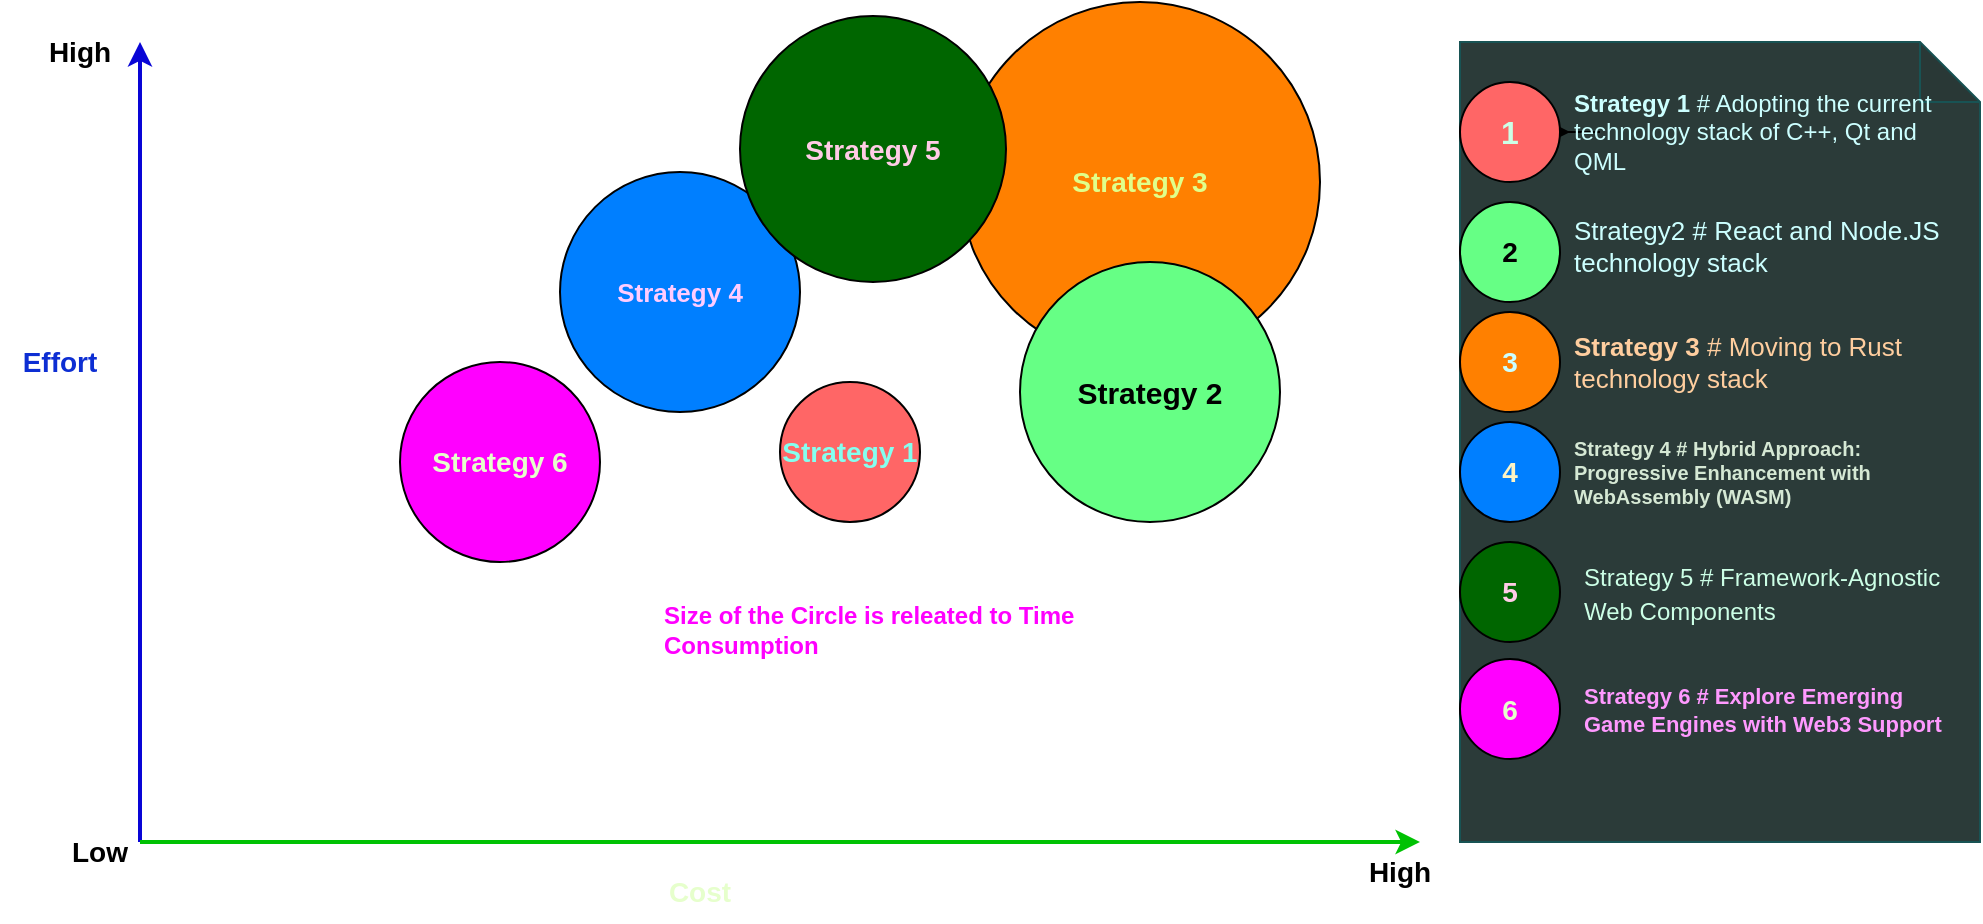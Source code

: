 <mxfile version="24.7.7">
  <diagram name="Page-1" id="3UwIjBbgKGhTb-XJYW_n">
    <mxGraphModel dx="1050" dy="522" grid="1" gridSize="10" guides="1" tooltips="1" connect="1" arrows="1" fold="1" page="1" pageScale="1" pageWidth="1169" pageHeight="827" math="0" shadow="0">
      <root>
        <mxCell id="0" />
        <mxCell id="1" parent="0" />
        <mxCell id="6L0O4bflN_-p-wdFT-dV-22" value="Strategy 3" style="ellipse;whiteSpace=wrap;html=1;aspect=fixed;fillColor=#FF8000;fontColor=#E0FF8A;fontStyle=1;fontSize=14;" vertex="1" parent="1">
          <mxGeometry x="610" y="60" width="180" height="180" as="geometry" />
        </mxCell>
        <mxCell id="6L0O4bflN_-p-wdFT-dV-1" value="" style="endArrow=classic;html=1;rounded=0;strokeWidth=2;strokeColor=#0905d6;" edge="1" parent="1">
          <mxGeometry width="50" height="50" relative="1" as="geometry">
            <mxPoint x="200" y="480" as="sourcePoint" />
            <mxPoint x="200" y="80" as="targetPoint" />
          </mxGeometry>
        </mxCell>
        <mxCell id="6L0O4bflN_-p-wdFT-dV-2" value="" style="endArrow=classic;html=1;rounded=0;strokeWidth=2;strokeColor=#00c203;" edge="1" parent="1">
          <mxGeometry width="50" height="50" relative="1" as="geometry">
            <mxPoint x="200" y="480" as="sourcePoint" />
            <mxPoint x="840" y="480" as="targetPoint" />
          </mxGeometry>
        </mxCell>
        <mxCell id="6L0O4bflN_-p-wdFT-dV-3" value="Cost" style="text;html=1;align=center;verticalAlign=middle;whiteSpace=wrap;rounded=0;fontSize=14;fontStyle=1;fontColor=#E6FFCC;" vertex="1" parent="1">
          <mxGeometry x="450" y="490" width="60" height="30" as="geometry" />
        </mxCell>
        <mxCell id="6L0O4bflN_-p-wdFT-dV-4" value="Effort" style="text;html=1;align=center;verticalAlign=middle;whiteSpace=wrap;rounded=0;fontSize=14;fontStyle=1;fontColor=#0D2ED3;textDirection=ltr;" vertex="1" parent="1">
          <mxGeometry x="130" y="190" width="60" height="100" as="geometry" />
        </mxCell>
        <mxCell id="6L0O4bflN_-p-wdFT-dV-6" value="" style="shape=note;whiteSpace=wrap;html=1;backgroundOutline=1;darkOpacity=0.05;strokeColor=#185354;fillColor=#2B3B39;gradientColor=none;" vertex="1" parent="1">
          <mxGeometry x="860" y="80" width="260" height="400" as="geometry" />
        </mxCell>
        <mxCell id="6L0O4bflN_-p-wdFT-dV-7" value="Low" style="text;html=1;align=center;verticalAlign=middle;whiteSpace=wrap;rounded=0;fontStyle=1;fontSize=14;" vertex="1" parent="1">
          <mxGeometry x="150" y="470" width="60" height="30" as="geometry" />
        </mxCell>
        <mxCell id="6L0O4bflN_-p-wdFT-dV-8" value="High" style="text;html=1;align=center;verticalAlign=middle;whiteSpace=wrap;rounded=0;fontStyle=1;fontSize=14;" vertex="1" parent="1">
          <mxGeometry x="140" y="70" width="60" height="30" as="geometry" />
        </mxCell>
        <mxCell id="6L0O4bflN_-p-wdFT-dV-9" value="High" style="text;html=1;align=center;verticalAlign=middle;whiteSpace=wrap;rounded=0;fontStyle=1;fontSize=14;" vertex="1" parent="1">
          <mxGeometry x="800" y="480" width="60" height="30" as="geometry" />
        </mxCell>
        <mxCell id="6L0O4bflN_-p-wdFT-dV-17" value="" style="edgeStyle=orthogonalEdgeStyle;rounded=0;orthogonalLoop=1;jettySize=auto;html=1;" edge="1" parent="1" source="6L0O4bflN_-p-wdFT-dV-10" target="6L0O4bflN_-p-wdFT-dV-16">
          <mxGeometry relative="1" as="geometry" />
        </mxCell>
        <mxCell id="6L0O4bflN_-p-wdFT-dV-10" value="1" style="ellipse;whiteSpace=wrap;html=1;aspect=fixed;fillColor=#FF6666;fontStyle=1;fontSize=16;fontColor=#CCFFE6;" vertex="1" parent="1">
          <mxGeometry x="860" y="100" width="50" height="50" as="geometry" />
        </mxCell>
        <mxCell id="6L0O4bflN_-p-wdFT-dV-11" value="2" style="ellipse;whiteSpace=wrap;html=1;aspect=fixed;fillColor=#66ff85;fontStyle=1;fontSize=14;" vertex="1" parent="1">
          <mxGeometry x="860" y="160" width="50" height="50" as="geometry" />
        </mxCell>
        <mxCell id="6L0O4bflN_-p-wdFT-dV-12" value="3" style="ellipse;whiteSpace=wrap;html=1;aspect=fixed;fillColor=#FF8000;fontStyle=1;fontSize=14;fontColor=#CCFFFF;" vertex="1" parent="1">
          <mxGeometry x="860" y="215" width="50" height="50" as="geometry" />
        </mxCell>
        <mxCell id="6L0O4bflN_-p-wdFT-dV-13" value="4" style="ellipse;whiteSpace=wrap;html=1;aspect=fixed;fillColor=#007FFF;fontSize=14;fontStyle=1;fontColor=#FFF4C3;" vertex="1" parent="1">
          <mxGeometry x="860" y="270" width="50" height="50" as="geometry" />
        </mxCell>
        <mxCell id="6L0O4bflN_-p-wdFT-dV-14" value="5" style="ellipse;whiteSpace=wrap;html=1;aspect=fixed;fillColor=#006600;fontStyle=1;fontSize=14;fontColor=#FFCCE6;" vertex="1" parent="1">
          <mxGeometry x="860" y="330" width="50" height="50" as="geometry" />
        </mxCell>
        <mxCell id="6L0O4bflN_-p-wdFT-dV-15" value="6" style="ellipse;whiteSpace=wrap;html=1;aspect=fixed;fillColor=#FF00FF;fontColor=#E6FFCC;fontStyle=1;fontSize=14;" vertex="1" parent="1">
          <mxGeometry x="860" y="388.5" width="50" height="50" as="geometry" />
        </mxCell>
        <mxCell id="6L0O4bflN_-p-wdFT-dV-16" value="&lt;b style=&quot;font-size: 12px;&quot;&gt;&lt;span lang=&quot;EN-GB&quot; style=&quot;font-size: 12px; font-family: Calibri, sans-serif;&quot;&gt;Strategy 1&lt;/span&gt;&lt;/b&gt;&lt;span lang=&quot;EN-GB&quot; style=&quot;font-size: 12px; line-height: 107%;&quot;&gt; # Adopting the current technology stack of C++, Qt and QML&lt;/span&gt;" style="text;html=1;align=left;verticalAlign=middle;whiteSpace=wrap;rounded=0;fontColor=#CCFFFF;fontSize=12;" vertex="1" parent="1">
          <mxGeometry x="915" y="110" width="195" height="30" as="geometry" />
        </mxCell>
        <mxCell id="6L0O4bflN_-p-wdFT-dV-18" value="Strategy 1" style="ellipse;whiteSpace=wrap;html=1;aspect=fixed;fillColor=#FF6666;fontStyle=1;fontSize=14;fontColor=#85FFEF;" vertex="1" parent="1">
          <mxGeometry x="520" y="250" width="70" height="70" as="geometry" />
        </mxCell>
        <mxCell id="6L0O4bflN_-p-wdFT-dV-19" value="&lt;font style=&quot;font-size: 13px;&quot;&gt;&lt;span lang=&quot;EN-GB&quot; style=&quot;font-family: Calibri, sans-serif;&quot;&gt;Strategy2&lt;/span&gt;&lt;span lang=&quot;EN-GB&quot; style=&quot;line-height: 107%;&quot;&gt; # React and Node.JS&amp;nbsp;&lt;/span&gt;&lt;/font&gt;&lt;div style=&quot;font-size: 13px;&quot;&gt;&lt;span lang=&quot;EN-GB&quot; style=&quot;line-height: 107%;&quot;&gt;&lt;font style=&quot;font-size: 13px;&quot;&gt;technology stack&lt;/font&gt;&lt;/span&gt;&lt;/div&gt;" style="text;html=1;align=left;verticalAlign=middle;whiteSpace=wrap;rounded=0;fontColor=#CCFFFF;" vertex="1" parent="1">
          <mxGeometry x="915" y="167" width="195" height="30" as="geometry" />
        </mxCell>
        <mxCell id="6L0O4bflN_-p-wdFT-dV-20" value="Strategy 2" style="ellipse;whiteSpace=wrap;html=1;aspect=fixed;fillColor=#66ff85;fontStyle=1;fontSize=15;" vertex="1" parent="1">
          <mxGeometry x="640" y="190" width="130" height="130" as="geometry" />
        </mxCell>
        <mxCell id="6L0O4bflN_-p-wdFT-dV-21" value="&lt;font style=&quot;font-size: 13px;&quot;&gt;&lt;b style=&quot;font-size: 13px;&quot;&gt;&lt;span style=&quot;font-family: Calibri, sans-serif; font-size: 13px;&quot; lang=&quot;EN-GB&quot;&gt;Strategy 3 &lt;/span&gt;&lt;/b&gt;&lt;span style=&quot;line-height: 107%; font-size: 13px;&quot; lang=&quot;EN-GB&quot;&gt;# Moving to Rust technology stack&lt;/span&gt;&lt;/font&gt;" style="text;html=1;align=left;verticalAlign=middle;whiteSpace=wrap;rounded=0;fontColor=#FFCE9F;fontSize=13;" vertex="1" parent="1">
          <mxGeometry x="915" y="225" width="190" height="30" as="geometry" />
        </mxCell>
        <mxCell id="6L0O4bflN_-p-wdFT-dV-23" value="&lt;h3 style=&quot;font-size: 10px;&quot;&gt;&lt;b style=&quot;font-size: 10px;&quot;&gt;&lt;span lang=&quot;EN-GB&quot; style=&quot;font-size: 10px;&quot;&gt;Strategy 4&lt;/span&gt;&lt;/b&gt;&lt;span lang=&quot;EN-GB&quot; style=&quot;font-size: 10px;&quot;&gt; # Hybrid Approach: Progressive Enhancement with WebAssembly (WASM)&lt;/span&gt;&lt;/h3&gt;" style="text;html=1;align=left;verticalAlign=middle;whiteSpace=wrap;rounded=0;fontColor=#D5E8D4;fontSize=10;" vertex="1" parent="1">
          <mxGeometry x="915" y="270" width="185" height="50" as="geometry" />
        </mxCell>
        <mxCell id="6L0O4bflN_-p-wdFT-dV-24" value="Strategy 4" style="ellipse;whiteSpace=wrap;html=1;aspect=fixed;fillColor=#007FFF;fontStyle=1;fontColor=#FFCCFF;fontSize=13;" vertex="1" parent="1">
          <mxGeometry x="410" y="145" width="120" height="120" as="geometry" />
        </mxCell>
        <mxCell id="6L0O4bflN_-p-wdFT-dV-25" value="&lt;h3 style=&quot;&quot;&gt;&lt;span style=&quot;font-weight: normal;&quot;&gt;&lt;span style=&quot;font-size: 12px;&quot;&gt;&lt;span lang=&quot;EN-GB&quot; style=&quot;&quot;&gt;Strategy 5&lt;/span&gt;&lt;/span&gt;&lt;span lang=&quot;EN-GB&quot; style=&quot;font-size: 12px;&quot;&gt; # Framework-Agnostic Web Components&lt;/span&gt;&lt;/span&gt;&lt;/h3&gt;" style="text;html=1;align=left;verticalAlign=middle;whiteSpace=wrap;rounded=0;fontColor=#CCFFE6;" vertex="1" parent="1">
          <mxGeometry x="920" y="340" width="200" height="30" as="geometry" />
        </mxCell>
        <mxCell id="6L0O4bflN_-p-wdFT-dV-26" value="Strategy 5" style="ellipse;whiteSpace=wrap;html=1;aspect=fixed;fillColor=#006600;fontStyle=1;fontSize=14;fontColor=#FFCCE6;" vertex="1" parent="1">
          <mxGeometry x="500" y="67" width="133" height="133" as="geometry" />
        </mxCell>
        <mxCell id="6L0O4bflN_-p-wdFT-dV-27" value="&lt;h3 style=&quot;font-size: 11px;&quot;&gt;&lt;span style=&quot;&quot;&gt;&lt;span style=&quot;font-size: 11px;&quot;&gt;&lt;span style=&quot;font-size: 11px;&quot; lang=&quot;EN-GB&quot;&gt;Strategy 6&lt;/span&gt;&lt;/span&gt;&lt;span style=&quot;font-size: 11px;&quot; lang=&quot;EN-GB&quot;&gt; # Explore Emerging Game Engines with Web3 Support&lt;/span&gt;&lt;/span&gt;&lt;/h3&gt;" style="text;html=1;align=left;verticalAlign=middle;whiteSpace=wrap;rounded=0;fontColor=#FF99FF;fontSize=11;fontStyle=1" vertex="1" parent="1">
          <mxGeometry x="920" y="399" width="190" height="30" as="geometry" />
        </mxCell>
        <mxCell id="6L0O4bflN_-p-wdFT-dV-30" value="Strategy 6" style="ellipse;whiteSpace=wrap;html=1;aspect=fixed;fillColor=#FF00FF;fontColor=#E6FFCC;fontStyle=1;fontSize=14;" vertex="1" parent="1">
          <mxGeometry x="330" y="240" width="100" height="100" as="geometry" />
        </mxCell>
        <mxCell id="6L0O4bflN_-p-wdFT-dV-31" value="&lt;font&gt;&lt;span style=&quot;font-weight: 700;&quot;&gt;Size of the&amp;nbsp;&lt;/span&gt;&lt;span style=&quot;font-weight: 700; background-color: initial;&quot;&gt;Circle is&amp;nbsp;&lt;/span&gt;&lt;span style=&quot;font-weight: 700; background-color: initial;&quot;&gt;releated to&amp;nbsp;&lt;/span&gt;&lt;span style=&quot;font-weight: 700; background-color: initial;&quot;&gt;Time&lt;/span&gt;&lt;/font&gt;&lt;div&gt;&lt;span style=&quot;font-weight: 700; background-color: initial;&quot;&gt;&lt;font&gt;Consumption&lt;/font&gt;&lt;/span&gt;&lt;/div&gt;" style="text;html=1;align=left;verticalAlign=middle;whiteSpace=wrap;rounded=0;fontColor=#FF00FF;" vertex="1" parent="1">
          <mxGeometry x="460" y="349" width="220" height="50" as="geometry" />
        </mxCell>
      </root>
    </mxGraphModel>
  </diagram>
</mxfile>
